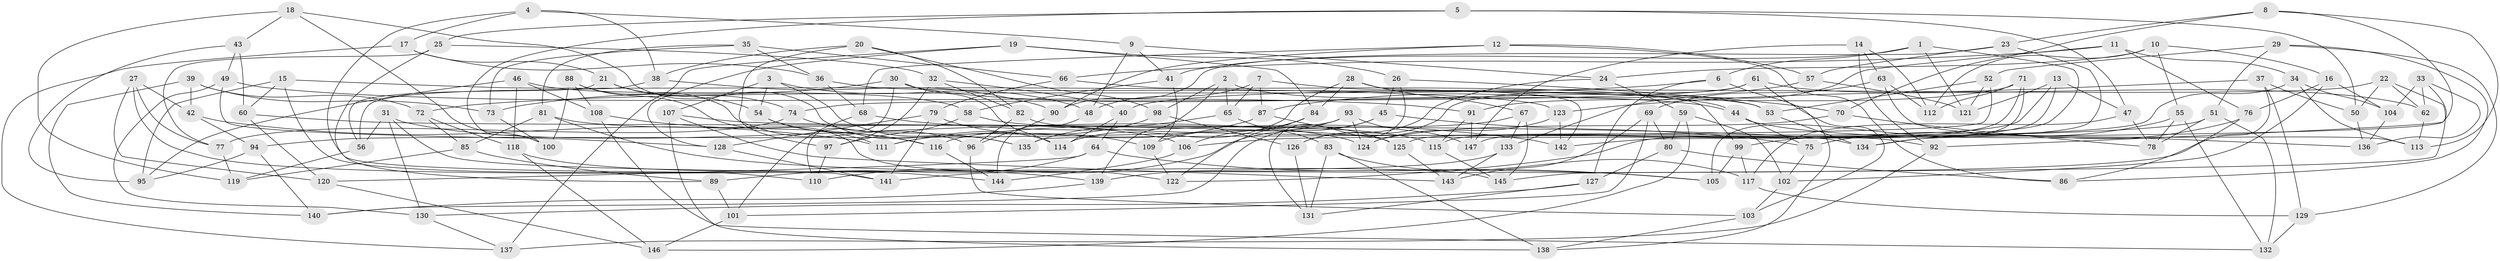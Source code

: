 // Generated by graph-tools (version 1.1) at 2025/38/03/09/25 02:38:19]
// undirected, 147 vertices, 294 edges
graph export_dot {
graph [start="1"]
  node [color=gray90,style=filled];
  1;
  2;
  3;
  4;
  5;
  6;
  7;
  8;
  9;
  10;
  11;
  12;
  13;
  14;
  15;
  16;
  17;
  18;
  19;
  20;
  21;
  22;
  23;
  24;
  25;
  26;
  27;
  28;
  29;
  30;
  31;
  32;
  33;
  34;
  35;
  36;
  37;
  38;
  39;
  40;
  41;
  42;
  43;
  44;
  45;
  46;
  47;
  48;
  49;
  50;
  51;
  52;
  53;
  54;
  55;
  56;
  57;
  58;
  59;
  60;
  61;
  62;
  63;
  64;
  65;
  66;
  67;
  68;
  69;
  70;
  71;
  72;
  73;
  74;
  75;
  76;
  77;
  78;
  79;
  80;
  81;
  82;
  83;
  84;
  85;
  86;
  87;
  88;
  89;
  90;
  91;
  92;
  93;
  94;
  95;
  96;
  97;
  98;
  99;
  100;
  101;
  102;
  103;
  104;
  105;
  106;
  107;
  108;
  109;
  110;
  111;
  112;
  113;
  114;
  115;
  116;
  117;
  118;
  119;
  120;
  121;
  122;
  123;
  124;
  125;
  126;
  127;
  128;
  129;
  130;
  131;
  132;
  133;
  134;
  135;
  136;
  137;
  138;
  139;
  140;
  141;
  142;
  143;
  144;
  145;
  146;
  147;
  1 -- 6;
  1 -- 122;
  1 -- 121;
  1 -- 41;
  2 -- 98;
  2 -- 53;
  2 -- 65;
  2 -- 139;
  3 -- 114;
  3 -- 48;
  3 -- 54;
  3 -- 107;
  4 -- 141;
  4 -- 38;
  4 -- 17;
  4 -- 9;
  5 -- 47;
  5 -- 100;
  5 -- 25;
  5 -- 50;
  6 -- 127;
  6 -- 72;
  6 -- 138;
  7 -- 87;
  7 -- 48;
  7 -- 65;
  7 -- 44;
  8 -- 70;
  8 -- 113;
  8 -- 142;
  8 -- 23;
  9 -- 41;
  9 -- 48;
  9 -- 24;
  10 -- 55;
  10 -- 24;
  10 -- 112;
  10 -- 16;
  11 -- 34;
  11 -- 66;
  11 -- 133;
  11 -- 76;
  12 -- 68;
  12 -- 90;
  12 -- 86;
  12 -- 57;
  13 -- 147;
  13 -- 115;
  13 -- 121;
  13 -- 47;
  14 -- 147;
  14 -- 112;
  14 -- 63;
  14 -- 92;
  15 -- 110;
  15 -- 123;
  15 -- 60;
  15 -- 95;
  16 -- 76;
  16 -- 102;
  16 -- 104;
  17 -- 21;
  17 -- 137;
  17 -- 36;
  18 -- 100;
  18 -- 135;
  18 -- 43;
  18 -- 119;
  19 -- 26;
  19 -- 137;
  19 -- 84;
  19 -- 128;
  20 -- 82;
  20 -- 98;
  20 -- 38;
  20 -- 97;
  21 -- 56;
  21 -- 74;
  21 -- 54;
  22 -- 50;
  22 -- 62;
  22 -- 40;
  22 -- 145;
  23 -- 90;
  23 -- 57;
  23 -- 134;
  24 -- 59;
  24 -- 126;
  25 -- 89;
  25 -- 32;
  25 -- 77;
  26 -- 70;
  26 -- 45;
  26 -- 131;
  27 -- 145;
  27 -- 120;
  27 -- 77;
  27 -- 42;
  28 -- 67;
  28 -- 142;
  28 -- 84;
  28 -- 114;
  29 -- 52;
  29 -- 129;
  29 -- 86;
  29 -- 51;
  30 -- 73;
  30 -- 114;
  30 -- 44;
  30 -- 110;
  31 -- 130;
  31 -- 56;
  31 -- 124;
  31 -- 144;
  32 -- 82;
  32 -- 97;
  32 -- 40;
  33 -- 62;
  33 -- 136;
  33 -- 104;
  33 -- 92;
  34 -- 99;
  34 -- 113;
  34 -- 104;
  35 -- 66;
  35 -- 73;
  35 -- 36;
  35 -- 81;
  36 -- 68;
  36 -- 53;
  37 -- 141;
  37 -- 123;
  37 -- 129;
  37 -- 50;
  38 -- 90;
  38 -- 56;
  39 -- 140;
  39 -- 72;
  39 -- 73;
  39 -- 42;
  40 -- 64;
  40 -- 114;
  41 -- 58;
  41 -- 109;
  42 -- 94;
  42 -- 111;
  43 -- 60;
  43 -- 95;
  43 -- 49;
  44 -- 75;
  44 -- 136;
  45 -- 140;
  45 -- 110;
  45 -- 75;
  46 -- 118;
  46 -- 108;
  46 -- 58;
  46 -- 95;
  47 -- 78;
  47 -- 117;
  48 -- 144;
  49 -- 128;
  49 -- 91;
  49 -- 130;
  50 -- 136;
  51 -- 106;
  51 -- 132;
  51 -- 78;
  52 -- 121;
  52 -- 135;
  52 -- 53;
  53 -- 134;
  54 -- 116;
  54 -- 111;
  55 -- 132;
  55 -- 78;
  55 -- 75;
  56 -- 119;
  57 -- 87;
  57 -- 121;
  58 -- 97;
  58 -- 115;
  59 -- 146;
  59 -- 102;
  59 -- 80;
  60 -- 120;
  60 -- 134;
  61 -- 126;
  61 -- 62;
  61 -- 74;
  61 -- 103;
  62 -- 113;
  63 -- 112;
  63 -- 113;
  63 -- 69;
  64 -- 89;
  64 -- 105;
  64 -- 120;
  65 -- 135;
  65 -- 83;
  66 -- 99;
  66 -- 79;
  67 -- 133;
  67 -- 145;
  67 -- 116;
  68 -- 142;
  68 -- 101;
  69 -- 101;
  69 -- 80;
  69 -- 143;
  70 -- 78;
  70 -- 124;
  71 -- 112;
  71 -- 125;
  71 -- 105;
  71 -- 91;
  72 -- 85;
  72 -- 118;
  73 -- 100;
  74 -- 135;
  74 -- 77;
  75 -- 102;
  76 -- 134;
  76 -- 86;
  77 -- 119;
  79 -- 141;
  79 -- 109;
  79 -- 128;
  80 -- 127;
  80 -- 86;
  81 -- 105;
  81 -- 85;
  81 -- 106;
  82 -- 92;
  82 -- 96;
  83 -- 138;
  83 -- 131;
  83 -- 117;
  84 -- 122;
  84 -- 106;
  85 -- 119;
  85 -- 89;
  87 -- 111;
  87 -- 125;
  88 -- 100;
  88 -- 96;
  88 -- 108;
  88 -- 122;
  89 -- 101;
  90 -- 96;
  91 -- 115;
  91 -- 147;
  92 -- 137;
  93 -- 124;
  93 -- 147;
  93 -- 94;
  93 -- 109;
  94 -- 95;
  94 -- 140;
  96 -- 103;
  97 -- 110;
  98 -- 126;
  98 -- 111;
  99 -- 105;
  99 -- 117;
  101 -- 146;
  102 -- 103;
  103 -- 138;
  104 -- 136;
  106 -- 144;
  107 -- 138;
  107 -- 143;
  107 -- 125;
  108 -- 132;
  108 -- 116;
  109 -- 122;
  115 -- 145;
  116 -- 144;
  117 -- 129;
  118 -- 146;
  118 -- 139;
  120 -- 146;
  123 -- 142;
  123 -- 124;
  125 -- 143;
  126 -- 131;
  127 -- 130;
  127 -- 131;
  128 -- 141;
  129 -- 132;
  130 -- 137;
  133 -- 139;
  133 -- 143;
  139 -- 140;
}
